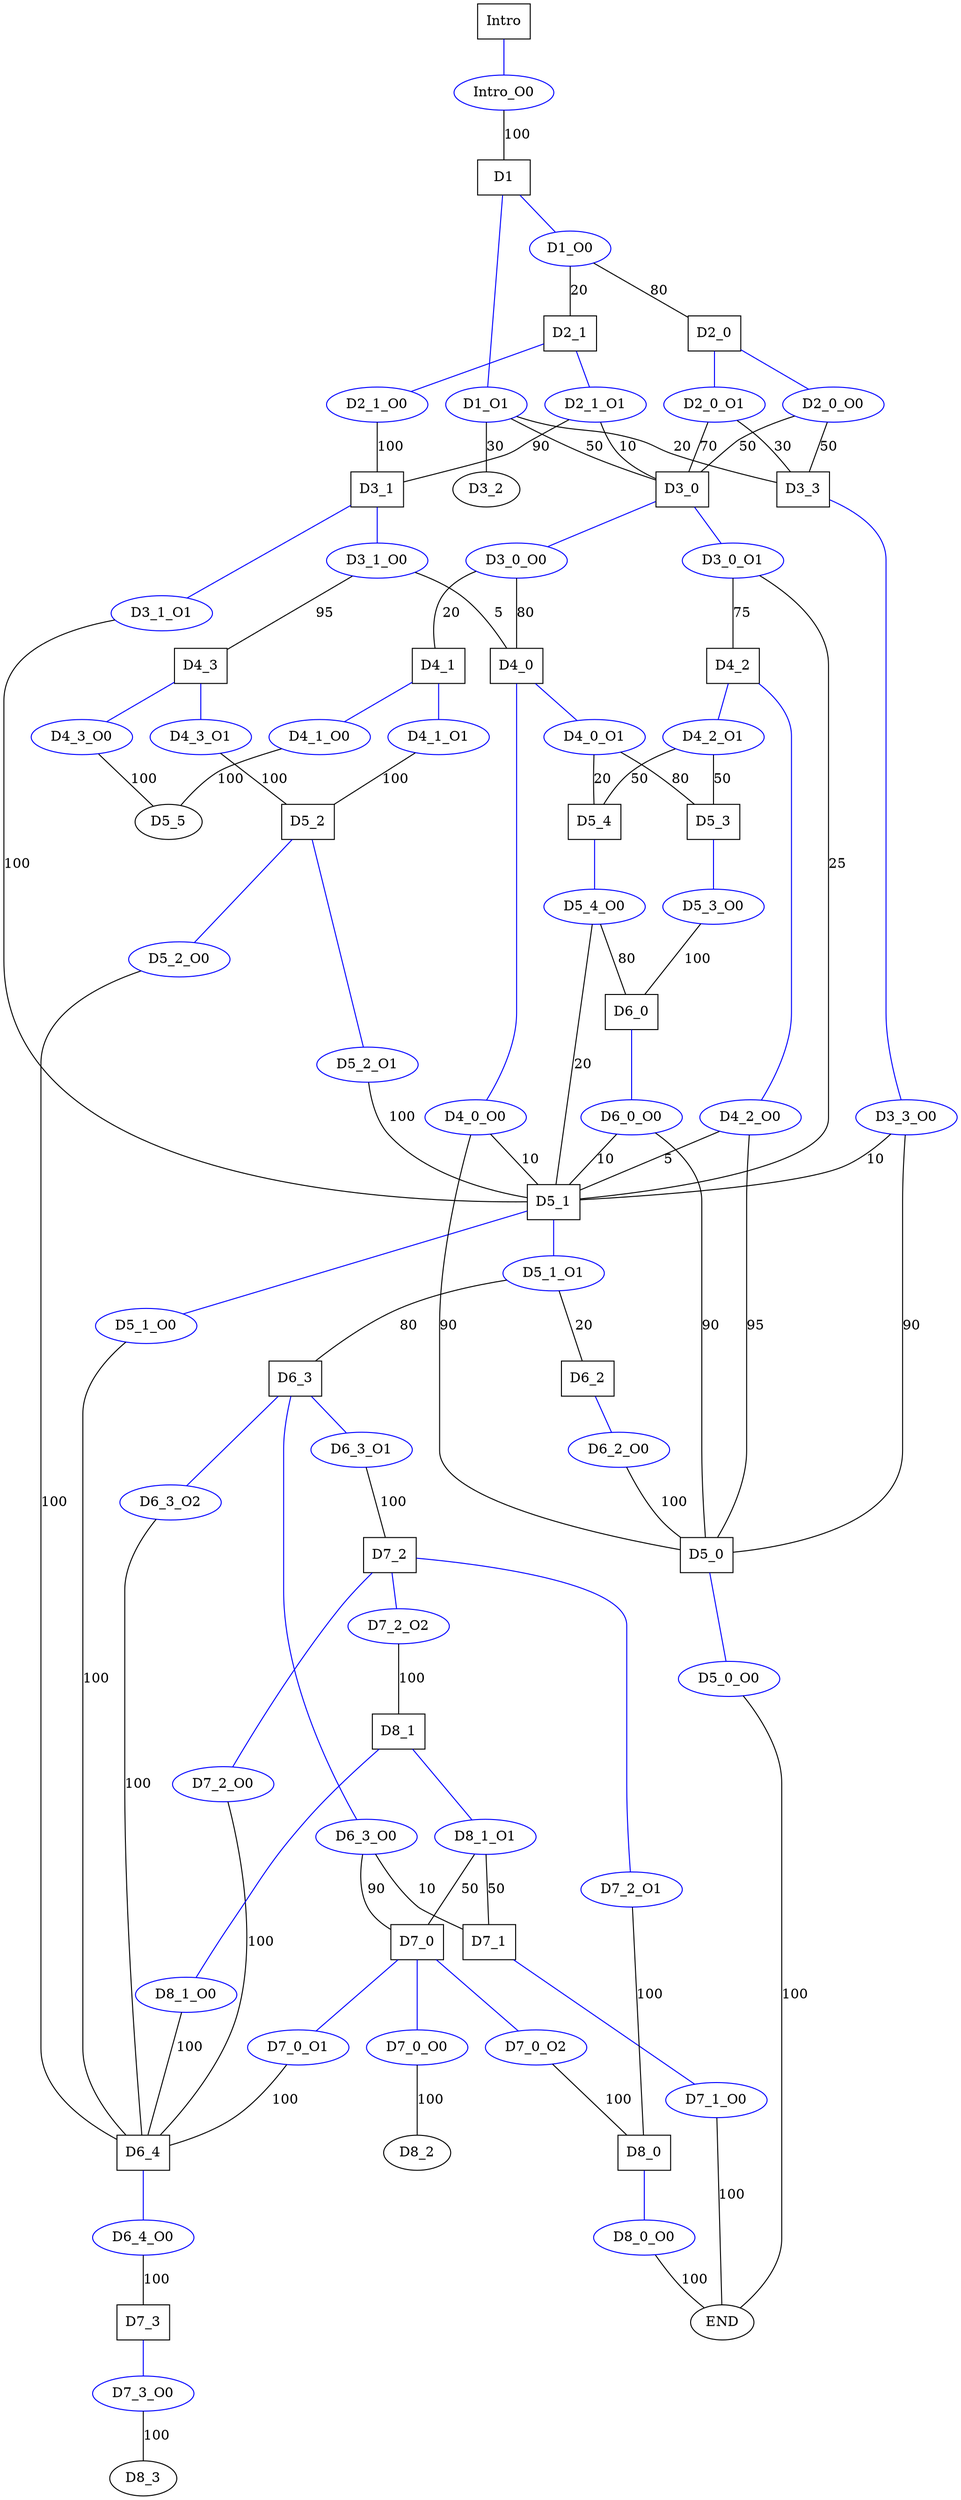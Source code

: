 graph lbach  {
  size="40,40";
  Intro [shape=box];
  Intro_O0 [color=blue];
  Intro -- Intro_O0 [ color=blue ];
  Intro_O0 -- D1 [ label="100" ];
  D1 [shape=box];
  D1_O0 [color=blue];
  D1 -- D1_O0 [ color=blue ];
  D1_O0 -- D2_0 [ label="80" ];
  D1_O0 -- D2_1 [ label="20" ];
  D1_O1 [color=blue];
  D1 -- D1_O1 [ color=blue ];
  D1_O1 -- D3_0 [ label="50" ];
  D1_O1 -- D3_2 [ label="30" ];
  D1_O1 -- D3_3 [ label="20" ];
  D2_0 [shape=box];
  D2_0_O0 [color=blue];
  D2_0 -- D2_0_O0 [ color=blue ];
  D2_0_O0 -- D3_3 [ label="50" ];
  D2_0_O0 -- D3_0 [ label="50" ];
  D2_0_O1 [color=blue];
  D2_0 -- D2_0_O1 [ color=blue ];
  D2_0_O1 -- D3_0 [ label="70" ];
  D2_0_O1 -- D3_3 [ label="30" ];
  D2_1 [shape=box];
  D2_1_O0 [color=blue];
  D2_1 -- D2_1_O0 [ color=blue ];
  D2_1_O0 -- D3_1 [ label="100" ];
  D2_1_O1 [color=blue];
  D2_1 -- D2_1_O1 [ color=blue ];
  D2_1_O1 -- D3_1 [ label="90" ];
  D2_1_O1 -- D3_0 [ label="10" ];
  D3_0 [shape=box];
  D3_0_O0 [color=blue];
  D3_0 -- D3_0_O0 [ color=blue ];
  D3_0_O0 -- D4_0 [ label="80" ];
  D3_0_O0 -- D4_1 [ label="20" ];
  D3_0_O1 [color=blue];
  D3_0 -- D3_0_O1 [ color=blue ];
  D3_0_O1 -- D4_2 [ label="75" ];
  D3_0_O1 -- D5_1 [ label="25" ];
  D3_1 [shape=box];
  D3_1_O0 [color=blue];
  D3_1 -- D3_1_O0 [ color=blue ];
  D3_1_O0 -- D4_0 [ label="5" ];
  D3_1_O0 -- D4_3 [ label="95" ];
  D3_1_O1 [color=blue];
  D3_1 -- D3_1_O1 [ color=blue ];
  D3_1_O1 -- D5_1 [ label="100" ];
  D3_3 [shape=box];
  D3_3_O0 [color=blue];
  D3_3 -- D3_3_O0 [ color=blue ];
  D3_3_O0 -- D5_0 [ label="90" ];
  D3_3_O0 -- D5_1 [ label="10" ];
  D4_0 [shape=box];
  D4_0_O0 [color=blue];
  D4_0 -- D4_0_O0 [ color=blue ];
  D4_0_O0 -- D5_0 [ label="90" ];
  D4_0_O0 -- D5_1 [ label="10" ];
  D4_0_O1 [color=blue];
  D4_0 -- D4_0_O1 [ color=blue ];
  D4_0_O1 -- D5_3 [ label="80" ];
  D4_0_O1 -- D5_4 [ label="20" ];
  D4_1 [shape=box];
  D4_1_O0 [color=blue];
  D4_1 -- D4_1_O0 [ color=blue ];
  D4_1_O0 -- D5_5 [ label="100" ];
  D4_1_O1 [color=blue];
  D4_1 -- D4_1_O1 [ color=blue ];
  D4_1_O1 -- D5_2 [ label="100" ];
  D4_2 [shape=box];
  D4_2_O0 [color=blue];
  D4_2 -- D4_2_O0 [ color=blue ];
  D4_2_O0 -- D5_0 [ label="95" ];
  D4_2_O0 -- D5_1 [ label="5" ];
  D4_2_O1 [color=blue];
  D4_2 -- D4_2_O1 [ color=blue ];
  D4_2_O1 -- D5_3 [ label="50" ];
  D4_2_O1 -- D5_4 [ label="50" ];
  D4_3 [shape=box];
  D4_3_O0 [color=blue];
  D4_3 -- D4_3_O0 [ color=blue ];
  D4_3_O0 -- D5_5 [ label="100" ];
  D4_3_O1 [color=blue];
  D4_3 -- D4_3_O1 [ color=blue ];
  D4_3_O1 -- D5_2 [ label="100" ];
  D5_0 [shape=box];
  D5_0_O0 [color=blue];
  D5_0 -- D5_0_O0 [ color=blue ];
  D5_0_O0 -- END [ label="100" ];
  D5_1 [shape=box];
  D5_1_O0 [color=blue];
  D5_1 -- D5_1_O0 [ color=blue ];
  D5_1_O0 -- D6_4 [ label="100" ];
  D5_1_O1 [color=blue];
  D5_1 -- D5_1_O1 [ color=blue ];
  D5_1_O1 -- D6_3 [ label="80" ];
  D5_1_O1 -- D6_2 [ label="20" ];
  D5_2 [shape=box];
  D5_2_O0 [color=blue];
  D5_2 -- D5_2_O0 [ color=blue ];
  D5_2_O0 -- D6_4 [ label="100" ];
  D5_2_O1 [color=blue];
  D5_2 -- D5_2_O1 [ color=blue ];
  D5_2_O1 -- D5_1 [ label="100" ];
  D5_3 [shape=box];
  D5_3_O0 [color=blue];
  D5_3 -- D5_3_O0 [ color=blue ];
  D5_3_O0 -- D6_0 [ label="100" ];
  D5_4 [shape=box];
  D5_4_O0 [color=blue];
  D5_4 -- D5_4_O0 [ color=blue ];
  D5_4_O0 -- D6_0 [ label="80" ];
  D5_4_O0 -- D5_1 [ label="20" ];
  D6_0 [shape=box];
  D6_0_O0 [color=blue];
  D6_0 -- D6_0_O0 [ color=blue ];
  D6_0_O0 -- D5_0 [ label="90" ];
  D6_0_O0 -- D5_1 [ label="10" ];
  D6_2 [shape=box];
  D6_2_O0 [color=blue];
  D6_2 -- D6_2_O0 [ color=blue ];
  D6_2_O0 -- D5_0 [ label="100" ];
  D6_3 [shape=box];
  D6_3_O0 [color=blue];
  D6_3 -- D6_3_O0 [ color=blue ];
  D6_3_O0 -- D7_0 [ label="90" ];
  D6_3_O0 -- D7_1 [ label="10" ];
  D6_3_O1 [color=blue];
  D6_3 -- D6_3_O1 [ color=blue ];
  D6_3_O1 -- D7_2 [ label="100" ];
  D6_3_O2 [color=blue];
  D6_3 -- D6_3_O2 [ color=blue ];
  D6_3_O2 -- D6_4 [ label="100" ];
  D6_4 [shape=box];
  D6_4_O0 [color=blue];
  D6_4 -- D6_4_O0 [ color=blue ];
  D6_4_O0 -- D7_3 [ label="100" ];
  D7_0 [shape=box];
  D7_0_O0 [color=blue];
  D7_0 -- D7_0_O0 [ color=blue ];
  D7_0_O0 -- D8_2 [ label="100" ];
  D7_0_O1 [color=blue];
  D7_0 -- D7_0_O1 [ color=blue ];
  D7_0_O1 -- D6_4 [ label="100" ];
  D7_0_O2 [color=blue];
  D7_0 -- D7_0_O2 [ color=blue ];
  D7_0_O2 -- D8_0 [ label="100" ];
  D7_1 [shape=box];
  D7_1_O0 [color=blue];
  D7_1 -- D7_1_O0 [ color=blue ];
  D7_1_O0 -- END [ label="100" ];
  D7_2 [shape=box];
  D7_2_O0 [color=blue];
  D7_2 -- D7_2_O0 [ color=blue ];
  D7_2_O0 -- D6_4 [ label="100" ];
  D7_2_O1 [color=blue];
  D7_2 -- D7_2_O1 [ color=blue ];
  D7_2_O1 -- D8_0 [ label="100" ];
  D7_2_O2 [color=blue];
  D7_2 -- D7_2_O2 [ color=blue ];
  D7_2_O2 -- D8_1 [ label="100" ];
  D7_3 [shape=box];
  D7_3_O0 [color=blue];
  D7_3 -- D7_3_O0 [ color=blue ];
  D7_3_O0 -- D8_3 [ label="100" ];
  D8_0 [shape=box];
  D8_0_O0 [color=blue];
  D8_0 -- D8_0_O0 [ color=blue ];
  D8_0_O0 -- END [ label="100" ];
  D8_1 [shape=box];
  D8_1_O0 [color=blue];
  D8_1 -- D8_1_O0 [ color=blue ];
  D8_1_O0 -- D6_4 [ label="100" ];
  D8_1_O1 [color=blue];
  D8_1 -- D8_1_O1 [ color=blue ];
  D8_1_O1 -- D7_0 [ label="50" ];
  D8_1_O1 -- D7_1 [ label="50" ];
}
